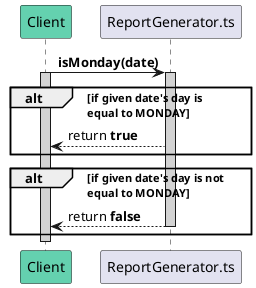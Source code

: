 @startuml isMonday
participant Client #64D1AF
participant ReportGenerator.ts

Client -> ReportGenerator.ts : **isMonday(date)**
activate ReportGenerator.ts #D3D3D3
activate Client #D3D3D3
    alt if given date's day is \nequal to **MONDAY**
        ReportGenerator.ts --> Client: return **true**
    end

    alt if given date's day is not \nequal to **MONDAY**
        ReportGenerator.ts --> Client: return **false**
        deactivate ReportGenerator.ts
    end
deactivate ReportGenerator.ts
deactivate Client
@enduml
